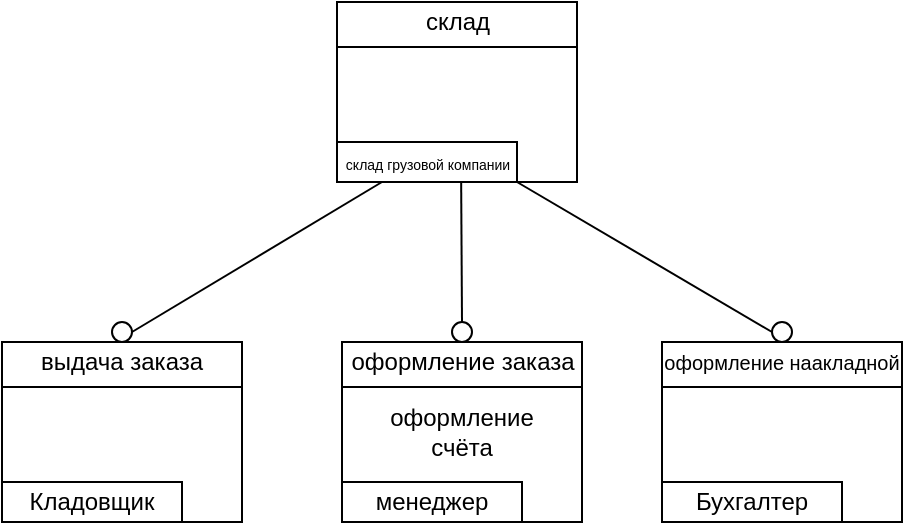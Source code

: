 <mxfile version="21.6.8" type="device">
  <diagram name="Страница — 1" id="Hya5FmIw-EQ9puA3i9TD">
    <mxGraphModel dx="880" dy="532" grid="1" gridSize="10" guides="1" tooltips="1" connect="1" arrows="1" fold="1" page="1" pageScale="1" pageWidth="827" pageHeight="1169" math="0" shadow="0">
      <root>
        <mxCell id="0" />
        <mxCell id="1" parent="0" />
        <mxCell id="ZHXeCCwzYI6Dn_CKhOby-3" value="" style="rounded=0;whiteSpace=wrap;html=1;" vertex="1" parent="1">
          <mxGeometry x="337.5" y="110" width="120" height="90" as="geometry" />
        </mxCell>
        <mxCell id="ZHXeCCwzYI6Dn_CKhOby-5" value="" style="endArrow=none;html=1;rounded=0;exitX=0;exitY=0.25;exitDx=0;exitDy=0;entryX=1;entryY=0.25;entryDx=0;entryDy=0;" edge="1" parent="1" source="ZHXeCCwzYI6Dn_CKhOby-3" target="ZHXeCCwzYI6Dn_CKhOby-3">
          <mxGeometry width="50" height="50" relative="1" as="geometry">
            <mxPoint x="397.5" y="200" as="sourcePoint" />
            <mxPoint x="447.5" y="150" as="targetPoint" />
          </mxGeometry>
        </mxCell>
        <mxCell id="ZHXeCCwzYI6Dn_CKhOby-6" value="" style="rounded=0;whiteSpace=wrap;html=1;" vertex="1" parent="1">
          <mxGeometry x="337.5" y="180" width="90" height="20" as="geometry" />
        </mxCell>
        <mxCell id="ZHXeCCwzYI6Dn_CKhOby-7" value="склад" style="text;html=1;strokeColor=none;fillColor=none;align=center;verticalAlign=middle;whiteSpace=wrap;rounded=0;" vertex="1" parent="1">
          <mxGeometry x="372.5" y="110" width="50" height="20" as="geometry" />
        </mxCell>
        <mxCell id="ZHXeCCwzYI6Dn_CKhOby-8" value="&lt;font style=&quot;font-size: 7px;&quot;&gt;склад грузовой компании&lt;/font&gt;" style="text;html=1;strokeColor=none;fillColor=none;align=center;verticalAlign=middle;whiteSpace=wrap;rounded=0;" vertex="1" parent="1">
          <mxGeometry x="337.5" y="185" width="90" height="10" as="geometry" />
        </mxCell>
        <mxCell id="ZHXeCCwzYI6Dn_CKhOby-9" value="" style="rounded=0;whiteSpace=wrap;html=1;" vertex="1" parent="1">
          <mxGeometry x="170" y="280" width="120" height="90" as="geometry" />
        </mxCell>
        <mxCell id="ZHXeCCwzYI6Dn_CKhOby-10" value="" style="endArrow=none;html=1;rounded=0;exitX=0;exitY=0.25;exitDx=0;exitDy=0;entryX=1;entryY=0.25;entryDx=0;entryDy=0;" edge="1" parent="1" source="ZHXeCCwzYI6Dn_CKhOby-9" target="ZHXeCCwzYI6Dn_CKhOby-9">
          <mxGeometry width="50" height="50" relative="1" as="geometry">
            <mxPoint x="230" y="370" as="sourcePoint" />
            <mxPoint x="280" y="320" as="targetPoint" />
          </mxGeometry>
        </mxCell>
        <mxCell id="ZHXeCCwzYI6Dn_CKhOby-11" value="" style="rounded=0;whiteSpace=wrap;html=1;" vertex="1" parent="1">
          <mxGeometry x="170" y="350" width="90" height="20" as="geometry" />
        </mxCell>
        <mxCell id="ZHXeCCwzYI6Dn_CKhOby-12" value="выдача заказа" style="text;html=1;strokeColor=none;fillColor=none;align=center;verticalAlign=middle;whiteSpace=wrap;rounded=0;" vertex="1" parent="1">
          <mxGeometry x="175" y="280" width="110" height="20" as="geometry" />
        </mxCell>
        <mxCell id="ZHXeCCwzYI6Dn_CKhOby-13" value="&lt;font style=&quot;font-size: 12px;&quot;&gt;Кладовщик&lt;/font&gt;" style="text;html=1;strokeColor=none;fillColor=none;align=center;verticalAlign=middle;whiteSpace=wrap;rounded=0;" vertex="1" parent="1">
          <mxGeometry x="170" y="355" width="90" height="10" as="geometry" />
        </mxCell>
        <mxCell id="ZHXeCCwzYI6Dn_CKhOby-14" value="" style="rounded=0;whiteSpace=wrap;html=1;" vertex="1" parent="1">
          <mxGeometry x="340" y="280" width="120" height="90" as="geometry" />
        </mxCell>
        <mxCell id="ZHXeCCwzYI6Dn_CKhOby-15" value="" style="endArrow=none;html=1;rounded=0;exitX=0;exitY=0.25;exitDx=0;exitDy=0;entryX=1;entryY=0.25;entryDx=0;entryDy=0;" edge="1" parent="1" source="ZHXeCCwzYI6Dn_CKhOby-14" target="ZHXeCCwzYI6Dn_CKhOby-14">
          <mxGeometry width="50" height="50" relative="1" as="geometry">
            <mxPoint x="400" y="370" as="sourcePoint" />
            <mxPoint x="450" y="320" as="targetPoint" />
          </mxGeometry>
        </mxCell>
        <mxCell id="ZHXeCCwzYI6Dn_CKhOby-16" value="" style="rounded=0;whiteSpace=wrap;html=1;" vertex="1" parent="1">
          <mxGeometry x="340" y="350" width="90" height="20" as="geometry" />
        </mxCell>
        <mxCell id="ZHXeCCwzYI6Dn_CKhOby-17" value="оформление заказа" style="text;html=1;strokeColor=none;fillColor=none;align=center;verticalAlign=middle;whiteSpace=wrap;rounded=0;" vertex="1" parent="1">
          <mxGeometry x="342.5" y="280" width="115" height="20" as="geometry" />
        </mxCell>
        <mxCell id="ZHXeCCwzYI6Dn_CKhOby-18" value="&lt;font style=&quot;font-size: 12px;&quot;&gt;менеджер&lt;/font&gt;" style="text;html=1;strokeColor=none;fillColor=none;align=center;verticalAlign=middle;whiteSpace=wrap;rounded=0;strokeWidth=2;" vertex="1" parent="1">
          <mxGeometry x="340" y="355" width="90" height="10" as="geometry" />
        </mxCell>
        <mxCell id="ZHXeCCwzYI6Dn_CKhOby-20" value="" style="rounded=0;whiteSpace=wrap;html=1;" vertex="1" parent="1">
          <mxGeometry x="500" y="280" width="120" height="90" as="geometry" />
        </mxCell>
        <mxCell id="ZHXeCCwzYI6Dn_CKhOby-21" value="" style="endArrow=none;html=1;rounded=0;exitX=0;exitY=0.25;exitDx=0;exitDy=0;entryX=1;entryY=0.25;entryDx=0;entryDy=0;" edge="1" parent="1" source="ZHXeCCwzYI6Dn_CKhOby-20" target="ZHXeCCwzYI6Dn_CKhOby-20">
          <mxGeometry width="50" height="50" relative="1" as="geometry">
            <mxPoint x="560" y="370" as="sourcePoint" />
            <mxPoint x="610" y="320" as="targetPoint" />
          </mxGeometry>
        </mxCell>
        <mxCell id="ZHXeCCwzYI6Dn_CKhOby-22" value="" style="rounded=0;whiteSpace=wrap;html=1;" vertex="1" parent="1">
          <mxGeometry x="500" y="350" width="90" height="20" as="geometry" />
        </mxCell>
        <mxCell id="ZHXeCCwzYI6Dn_CKhOby-23" value="&lt;font style=&quot;font-size: 10px;&quot;&gt;оформление наакладной&lt;/font&gt;" style="text;html=1;strokeColor=none;fillColor=none;align=center;verticalAlign=middle;whiteSpace=wrap;rounded=0;" vertex="1" parent="1">
          <mxGeometry x="500" y="280" width="120" height="20" as="geometry" />
        </mxCell>
        <mxCell id="ZHXeCCwzYI6Dn_CKhOby-24" value="&lt;font style=&quot;font-size: 12px;&quot;&gt;Бухгалтер&lt;/font&gt;" style="text;html=1;strokeColor=none;fillColor=none;align=center;verticalAlign=middle;whiteSpace=wrap;rounded=0;" vertex="1" parent="1">
          <mxGeometry x="500" y="355" width="90" height="10" as="geometry" />
        </mxCell>
        <mxCell id="ZHXeCCwzYI6Dn_CKhOby-26" value="оформление счёта" style="text;html=1;strokeColor=none;fillColor=none;align=center;verticalAlign=middle;whiteSpace=wrap;rounded=0;" vertex="1" parent="1">
          <mxGeometry x="355" y="310" width="90" height="30" as="geometry" />
        </mxCell>
        <mxCell id="ZHXeCCwzYI6Dn_CKhOby-27" value="" style="endArrow=none;html=1;rounded=0;exitX=0.5;exitY=0;exitDx=0;exitDy=0;" edge="1" parent="1" source="ZHXeCCwzYI6Dn_CKhOby-31">
          <mxGeometry width="50" height="50" relative="1" as="geometry">
            <mxPoint x="399.58" y="255" as="sourcePoint" />
            <mxPoint x="399.58" y="200" as="targetPoint" />
          </mxGeometry>
        </mxCell>
        <mxCell id="ZHXeCCwzYI6Dn_CKhOby-28" value="" style="endArrow=none;html=1;rounded=0;exitX=1;exitY=0.5;exitDx=0;exitDy=0;" edge="1" parent="1" source="ZHXeCCwzYI6Dn_CKhOby-39">
          <mxGeometry width="50" height="50" relative="1" as="geometry">
            <mxPoint x="310" y="250" as="sourcePoint" />
            <mxPoint x="360" y="200" as="targetPoint" />
          </mxGeometry>
        </mxCell>
        <mxCell id="ZHXeCCwzYI6Dn_CKhOby-29" value="" style="endArrow=none;html=1;rounded=0;exitX=0.75;exitY=1;exitDx=0;exitDy=0;entryX=0.5;entryY=0;entryDx=0;entryDy=0;" edge="1" parent="1" source="ZHXeCCwzYI6Dn_CKhOby-40" target="ZHXeCCwzYI6Dn_CKhOby-23">
          <mxGeometry width="50" height="50" relative="1" as="geometry">
            <mxPoint x="460" y="230" as="sourcePoint" />
            <mxPoint x="540" y="240" as="targetPoint" />
          </mxGeometry>
        </mxCell>
        <mxCell id="ZHXeCCwzYI6Dn_CKhOby-33" value="" style="endArrow=none;html=1;rounded=0;exitX=0.5;exitY=0;exitDx=0;exitDy=0;" edge="1" parent="1" source="ZHXeCCwzYI6Dn_CKhOby-17" target="ZHXeCCwzYI6Dn_CKhOby-31">
          <mxGeometry width="50" height="50" relative="1" as="geometry">
            <mxPoint x="400" y="280" as="sourcePoint" />
            <mxPoint x="399.58" y="200" as="targetPoint" />
          </mxGeometry>
        </mxCell>
        <mxCell id="ZHXeCCwzYI6Dn_CKhOby-31" value="" style="ellipse;whiteSpace=wrap;html=1;aspect=fixed;" vertex="1" parent="1">
          <mxGeometry x="395" y="270" width="10" height="10" as="geometry" />
        </mxCell>
        <mxCell id="ZHXeCCwzYI6Dn_CKhOby-39" value="" style="ellipse;whiteSpace=wrap;html=1;aspect=fixed;" vertex="1" parent="1">
          <mxGeometry x="225" y="270" width="10" height="10" as="geometry" />
        </mxCell>
        <mxCell id="ZHXeCCwzYI6Dn_CKhOby-41" value="" style="endArrow=none;html=1;rounded=0;exitX=0.75;exitY=1;exitDx=0;exitDy=0;entryX=0;entryY=0.5;entryDx=0;entryDy=0;" edge="1" parent="1" source="ZHXeCCwzYI6Dn_CKhOby-3" target="ZHXeCCwzYI6Dn_CKhOby-40">
          <mxGeometry width="50" height="50" relative="1" as="geometry">
            <mxPoint x="428" y="200" as="sourcePoint" />
            <mxPoint x="560" y="280" as="targetPoint" />
          </mxGeometry>
        </mxCell>
        <mxCell id="ZHXeCCwzYI6Dn_CKhOby-40" value="" style="ellipse;whiteSpace=wrap;html=1;aspect=fixed;" vertex="1" parent="1">
          <mxGeometry x="555" y="270" width="10" height="10" as="geometry" />
        </mxCell>
      </root>
    </mxGraphModel>
  </diagram>
</mxfile>
